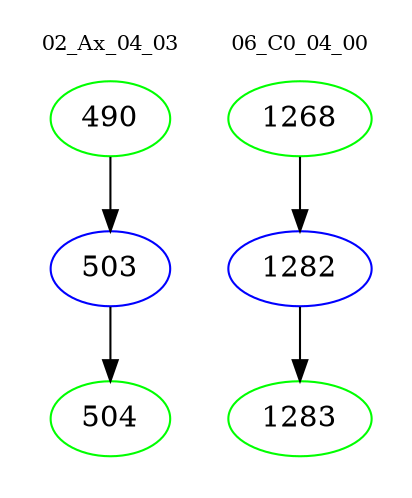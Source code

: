 digraph{
subgraph cluster_0 {
color = white
label = "02_Ax_04_03";
fontsize=10;
T0_490 [label="490", color="green"]
T0_490 -> T0_503 [color="black"]
T0_503 [label="503", color="blue"]
T0_503 -> T0_504 [color="black"]
T0_504 [label="504", color="green"]
}
subgraph cluster_1 {
color = white
label = "06_C0_04_00";
fontsize=10;
T1_1268 [label="1268", color="green"]
T1_1268 -> T1_1282 [color="black"]
T1_1282 [label="1282", color="blue"]
T1_1282 -> T1_1283 [color="black"]
T1_1283 [label="1283", color="green"]
}
}
